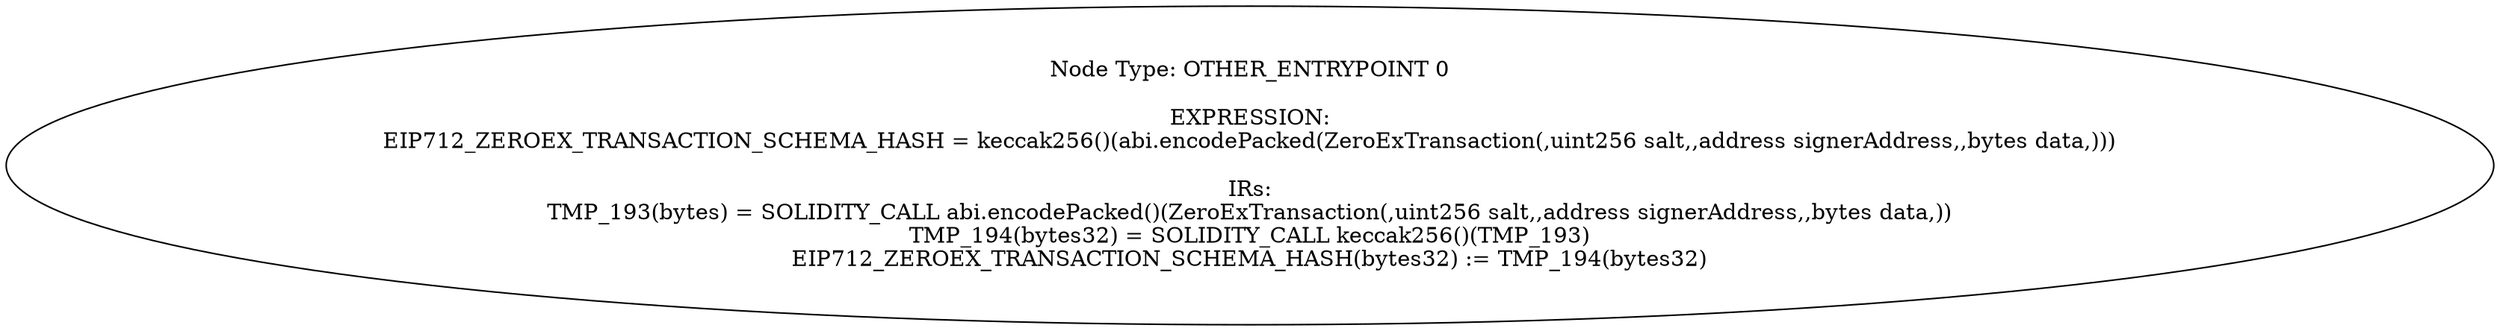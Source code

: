 digraph{
0[label="Node Type: OTHER_ENTRYPOINT 0

EXPRESSION:
EIP712_ZEROEX_TRANSACTION_SCHEMA_HASH = keccak256()(abi.encodePacked(ZeroExTransaction(,uint256 salt,,address signerAddress,,bytes data,)))

IRs:
TMP_193(bytes) = SOLIDITY_CALL abi.encodePacked()(ZeroExTransaction(,uint256 salt,,address signerAddress,,bytes data,))
TMP_194(bytes32) = SOLIDITY_CALL keccak256()(TMP_193)
EIP712_ZEROEX_TRANSACTION_SCHEMA_HASH(bytes32) := TMP_194(bytes32)"];
}
